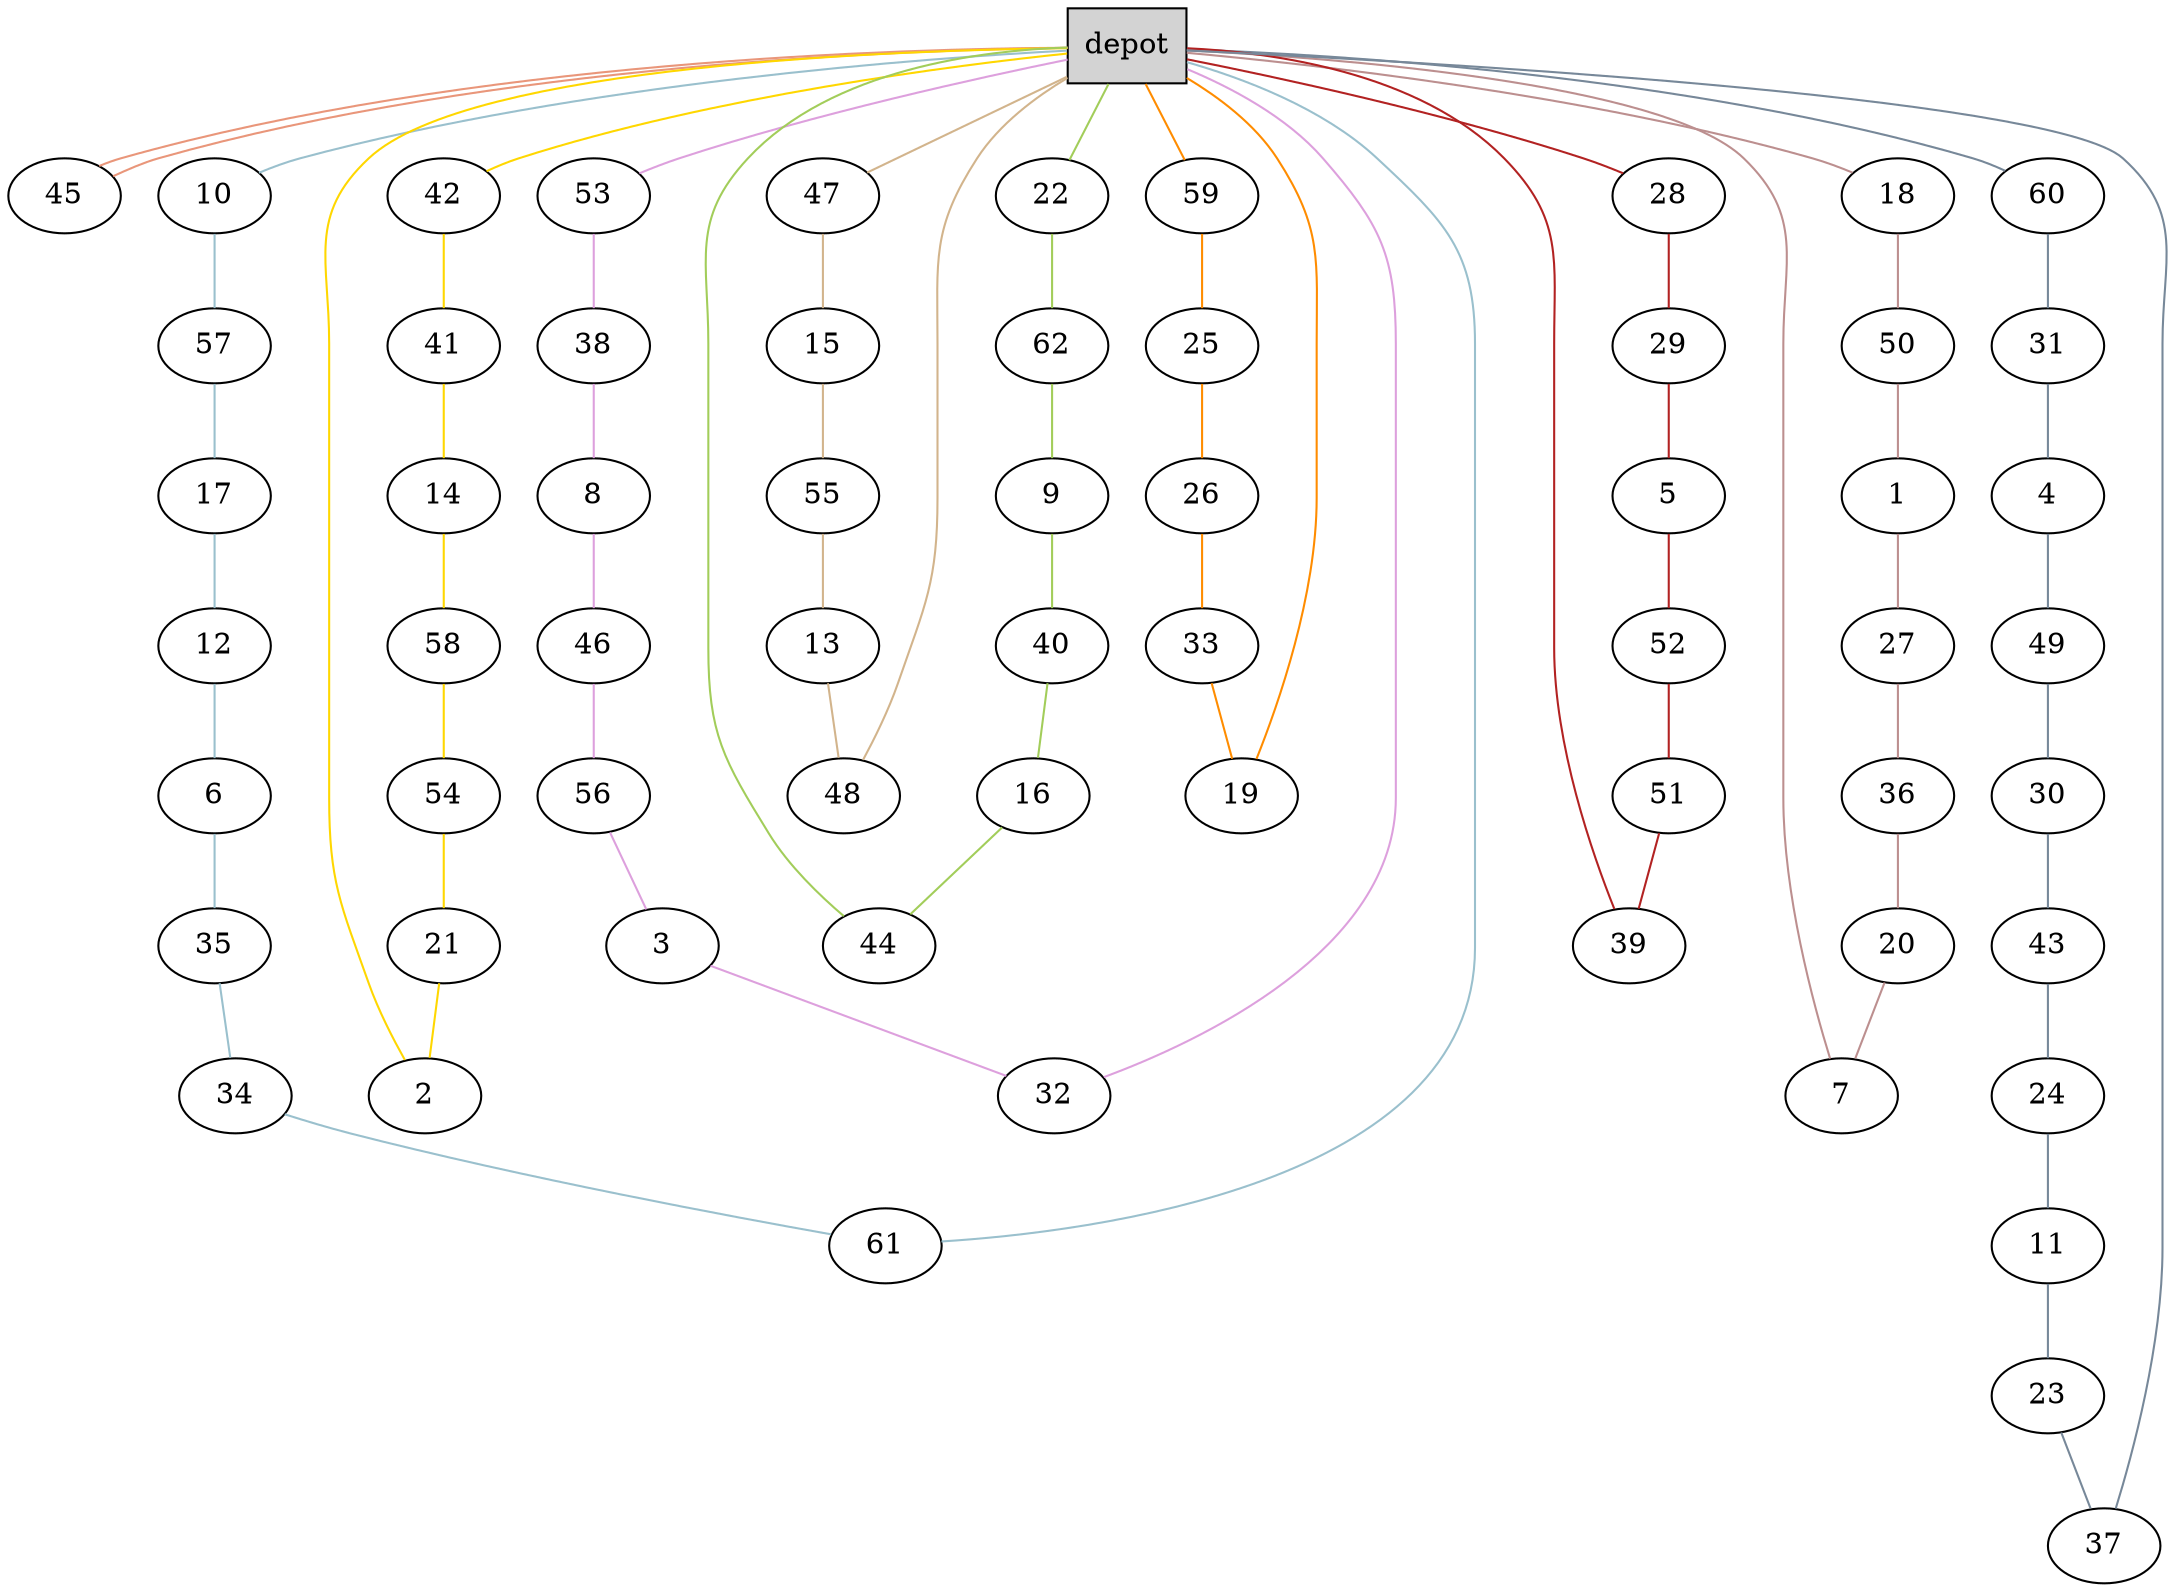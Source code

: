 graph G {
  0[shape = box, label = "depot", style = filled ];
  45[shape = ellipse];
  "0"--"45"[color = darksalmon];
  "45"--"0"[color = darksalmon];
  42[shape = ellipse];
  "0"--"42"[color = gold];
  41[shape = ellipse];
  "42"--"41"[color = gold];
  14[shape = ellipse];
  "41"--"14"[color = gold];
  58[shape = ellipse];
  "14"--"58"[color = gold];
  54[shape = ellipse];
  "58"--"54"[color = gold];
  21[shape = ellipse];
  "54"--"21"[color = gold];
  2[shape = ellipse];
  "21"--"2"[color = gold];
  "2"--"0"[color = gold];
  53[shape = ellipse];
  "0"--"53"[color = plum];
  38[shape = ellipse];
  "53"--"38"[color = plum];
  8[shape = ellipse];
  "38"--"8"[color = plum];
  46[shape = ellipse];
  "8"--"46"[color = plum];
  56[shape = ellipse];
  "46"--"56"[color = plum];
  3[shape = ellipse];
  "56"--"3"[color = plum];
  32[shape = ellipse];
  "3"--"32"[color = plum];
  "32"--"0"[color = plum];
  47[shape = ellipse];
  "0"--"47"[color = tan];
  15[shape = ellipse];
  "47"--"15"[color = tan];
  55[shape = ellipse];
  "15"--"55"[color = tan];
  13[shape = ellipse];
  "55"--"13"[color = tan];
  48[shape = ellipse];
  "13"--"48"[color = tan];
  "48"--"0"[color = tan];
  59[shape = ellipse];
  "0"--"59"[color = darkorange];
  25[shape = ellipse];
  "59"--"25"[color = darkorange];
  26[shape = ellipse];
  "25"--"26"[color = darkorange];
  33[shape = ellipse];
  "26"--"33"[color = darkorange];
  19[shape = ellipse];
  "33"--"19"[color = darkorange];
  "19"--"0"[color = darkorange];
  18[shape = ellipse];
  "0"--"18"[color = rosybrown];
  50[shape = ellipse];
  "18"--"50"[color = rosybrown];
  1[shape = ellipse];
  "50"--"1"[color = rosybrown];
  27[shape = ellipse];
  "1"--"27"[color = rosybrown];
  36[shape = ellipse];
  "27"--"36"[color = rosybrown];
  20[shape = ellipse];
  "36"--"20"[color = rosybrown];
  7[shape = ellipse];
  "20"--"7"[color = rosybrown];
  "7"--"0"[color = rosybrown];
  22[shape = ellipse];
  "0"--"22"[color = darkolivegreen3];
  62[shape = ellipse];
  "22"--"62"[color = darkolivegreen3];
  9[shape = ellipse];
  "62"--"9"[color = darkolivegreen3];
  40[shape = ellipse];
  "9"--"40"[color = darkolivegreen3];
  16[shape = ellipse];
  "40"--"16"[color = darkolivegreen3];
  44[shape = ellipse];
  "16"--"44"[color = darkolivegreen3];
  "44"--"0"[color = darkolivegreen3];
  10[shape = ellipse];
  "0"--"10"[color = lightblue3];
  57[shape = ellipse];
  "10"--"57"[color = lightblue3];
  17[shape = ellipse];
  "57"--"17"[color = lightblue3];
  12[shape = ellipse];
  "17"--"12"[color = lightblue3];
  6[shape = ellipse];
  "12"--"6"[color = lightblue3];
  35[shape = ellipse];
  "6"--"35"[color = lightblue3];
  34[shape = ellipse];
  "35"--"34"[color = lightblue3];
  61[shape = ellipse];
  "34"--"61"[color = lightblue3];
  "61"--"0"[color = lightblue3];
  28[shape = ellipse];
  "0"--"28"[color = firebrick];
  29[shape = ellipse];
  "28"--"29"[color = firebrick];
  5[shape = ellipse];
  "29"--"5"[color = firebrick];
  52[shape = ellipse];
  "5"--"52"[color = firebrick];
  51[shape = ellipse];
  "52"--"51"[color = firebrick];
  39[shape = ellipse];
  "51"--"39"[color = firebrick];
  "39"--"0"[color = firebrick];
  60[shape = ellipse];
  "0"--"60"[color = lightslategray];
  31[shape = ellipse];
  "60"--"31"[color = lightslategray];
  4[shape = ellipse];
  "31"--"4"[color = lightslategray];
  49[shape = ellipse];
  "4"--"49"[color = lightslategray];
  30[shape = ellipse];
  "49"--"30"[color = lightslategray];
  43[shape = ellipse];
  "30"--"43"[color = lightslategray];
  24[shape = ellipse];
  "43"--"24"[color = lightslategray];
  11[shape = ellipse];
  "24"--"11"[color = lightslategray];
  23[shape = ellipse];
  "11"--"23"[color = lightslategray];
  37[shape = ellipse];
  "23"--"37"[color = lightslategray];
  "37"--"0"[color = lightslategray];
}
